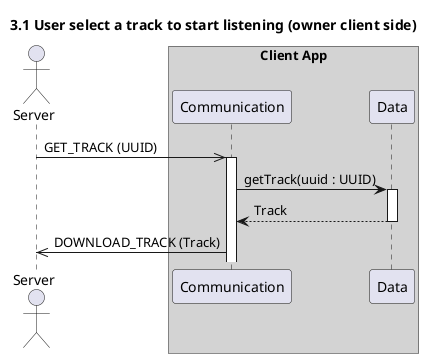 @startuml 3.1 User select a track to start listening (owner client side)
title 3.1 User select a track to start listening (owner client side)

actor "Server" as server
box "Client App" #LightGray
    participant "Communication" as com
    participant "Data" as data
end box

server ->> com++: GET_TRACK (UUID)
com->data++: getTrack(uuid : UUID)
return Track
com->>server: DOWNLOAD_TRACK (Track) 

@enduml
